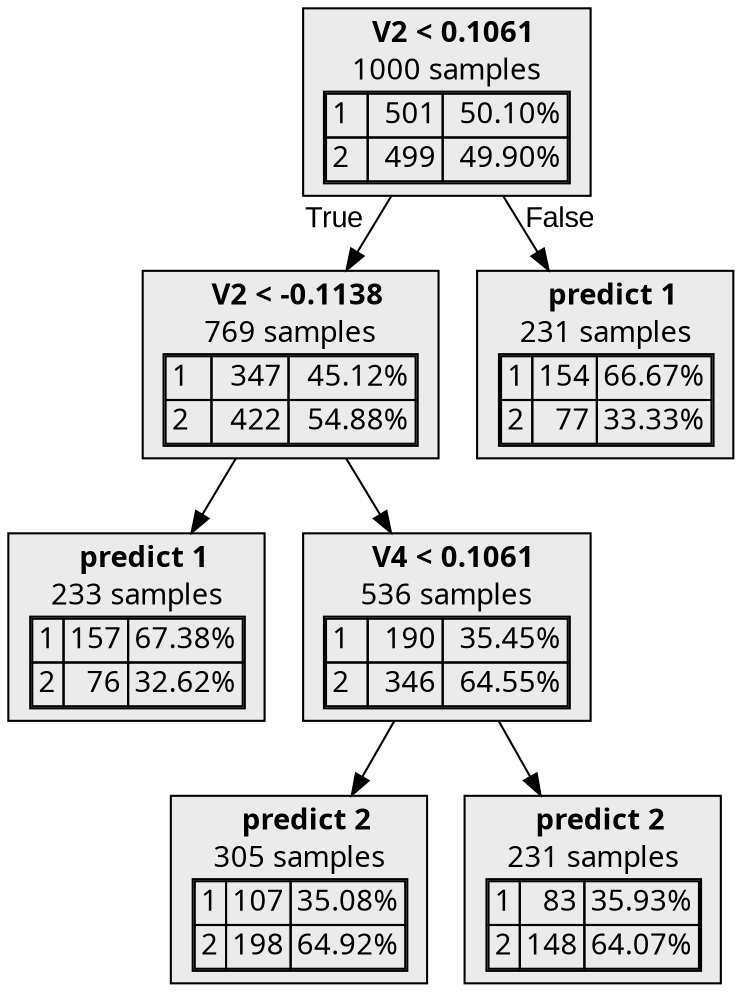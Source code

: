 digraph {
    1 [label=<  <TABLE BORDER="0" CELLPADDING="0">
      <TR>
    <TD>
      <B>V2 &lt; 0.1061</B>
    </TD>
  </TR>

    <TR>
      <TD>1000 samples</TD>
    </TR>
    <TR>
  <TD>
    <TABLE CELLSPACING="0">
      
        <TR class="highlighted">
    <TD ALIGN="LEFT">1</TD>
    <TD ALIGN="RIGHT">501</TD>
    <TD ALIGN="RIGHT">50.10%</TD>
  </TR>
  <TR >
    <TD ALIGN="LEFT">2</TD>
    <TD ALIGN="RIGHT">499</TD>
    <TD ALIGN="RIGHT">49.90%</TD>
  </TR>

    </TABLE>
  </TD>
</TR>

  </TABLE>
>,fillcolor="#EBEBEB",shape=box,fontname="bold arial",style="filled"];
    1 -> 2 [labeldistance=2.5, labelangle=45, headlabel="True",fontname="arial"];
    1 -> 7 [labeldistance=2.5, labelangle=-45, headlabel="False",fontname="arial"];
    2 [label=<  <TABLE BORDER="0" CELLPADDING="0">
      <TR>
    <TD>
      <B>V2 &lt; -0.1138</B>
    </TD>
  </TR>

    <TR>
      <TD>769 samples</TD>
    </TR>
    <TR>
  <TD>
    <TABLE CELLSPACING="0">
      
        <TR >
    <TD ALIGN="LEFT">1</TD>
    <TD ALIGN="RIGHT">347</TD>
    <TD ALIGN="RIGHT">45.12%</TD>
  </TR>
  <TR class="highlighted">
    <TD ALIGN="LEFT">2</TD>
    <TD ALIGN="RIGHT">422</TD>
    <TD ALIGN="RIGHT">54.88%</TD>
  </TR>

    </TABLE>
  </TD>
</TR>

  </TABLE>
>,fillcolor="#EBEBEB",shape=box,fontname="bold arial",style="filled"];
    2 -> 3;
    2 -> 4;
    3 [label=<  <TABLE BORDER="0" CELLPADDING="0">
      <TR>
    <TD>
      <B>predict 1</B>
    </TD>
  </TR>

    <TR>
      <TD>233 samples</TD>
    </TR>
    <TR>
  <TD>
    <TABLE CELLSPACING="0">
      
        <TR class="highlighted">
    <TD ALIGN="LEFT">1</TD>
    <TD ALIGN="RIGHT">157</TD>
    <TD ALIGN="RIGHT">67.38%</TD>
  </TR>
  <TR >
    <TD ALIGN="LEFT">2</TD>
    <TD ALIGN="RIGHT">76</TD>
    <TD ALIGN="RIGHT">32.62%</TD>
  </TR>

    </TABLE>
  </TD>
</TR>

  </TABLE>
>,fillcolor="#EBEBEB",shape=box,fontname="bold arial",style="filled",color=black];
    4 [label=<  <TABLE BORDER="0" CELLPADDING="0">
      <TR>
    <TD>
      <B>V4 &lt; 0.1061</B>
    </TD>
  </TR>

    <TR>
      <TD>536 samples</TD>
    </TR>
    <TR>
  <TD>
    <TABLE CELLSPACING="0">
      
        <TR >
    <TD ALIGN="LEFT">1</TD>
    <TD ALIGN="RIGHT">190</TD>
    <TD ALIGN="RIGHT">35.45%</TD>
  </TR>
  <TR class="highlighted">
    <TD ALIGN="LEFT">2</TD>
    <TD ALIGN="RIGHT">346</TD>
    <TD ALIGN="RIGHT">64.55%</TD>
  </TR>

    </TABLE>
  </TD>
</TR>

  </TABLE>
>,fillcolor="#EBEBEB",shape=box,fontname="bold arial",style="filled"];
    4 -> 5;
    4 -> 6;
    5 [label=<  <TABLE BORDER="0" CELLPADDING="0">
      <TR>
    <TD>
      <B>predict 2</B>
    </TD>
  </TR>

    <TR>
      <TD>305 samples</TD>
    </TR>
    <TR>
  <TD>
    <TABLE CELLSPACING="0">
      
        <TR >
    <TD ALIGN="LEFT">1</TD>
    <TD ALIGN="RIGHT">107</TD>
    <TD ALIGN="RIGHT">35.08%</TD>
  </TR>
  <TR class="highlighted">
    <TD ALIGN="LEFT">2</TD>
    <TD ALIGN="RIGHT">198</TD>
    <TD ALIGN="RIGHT">64.92%</TD>
  </TR>

    </TABLE>
  </TD>
</TR>

  </TABLE>
>,fillcolor="#EBEBEB",shape=box,fontname="bold arial",style="filled",color=black];
    6 [label=<  <TABLE BORDER="0" CELLPADDING="0">
      <TR>
    <TD>
      <B>predict 2</B>
    </TD>
  </TR>

    <TR>
      <TD>231 samples</TD>
    </TR>
    <TR>
  <TD>
    <TABLE CELLSPACING="0">
      
        <TR >
    <TD ALIGN="LEFT">1</TD>
    <TD ALIGN="RIGHT">83</TD>
    <TD ALIGN="RIGHT">35.93%</TD>
  </TR>
  <TR class="highlighted">
    <TD ALIGN="LEFT">2</TD>
    <TD ALIGN="RIGHT">148</TD>
    <TD ALIGN="RIGHT">64.07%</TD>
  </TR>

    </TABLE>
  </TD>
</TR>

  </TABLE>
>,fillcolor="#EBEBEB",shape=box,fontname="bold arial",style="filled",color=black];
    7 [label=<  <TABLE BORDER="0" CELLPADDING="0">
      <TR>
    <TD>
      <B>predict 1</B>
    </TD>
  </TR>

    <TR>
      <TD>231 samples</TD>
    </TR>
    <TR>
  <TD>
    <TABLE CELLSPACING="0">
      
        <TR class="highlighted">
    <TD ALIGN="LEFT">1</TD>
    <TD ALIGN="RIGHT">154</TD>
    <TD ALIGN="RIGHT">66.67%</TD>
  </TR>
  <TR >
    <TD ALIGN="LEFT">2</TD>
    <TD ALIGN="RIGHT">77</TD>
    <TD ALIGN="RIGHT">33.33%</TD>
  </TR>

    </TABLE>
  </TD>
</TR>

  </TABLE>
>,fillcolor="#EBEBEB",shape=box,fontname="bold arial",style="filled",color=black];
}
